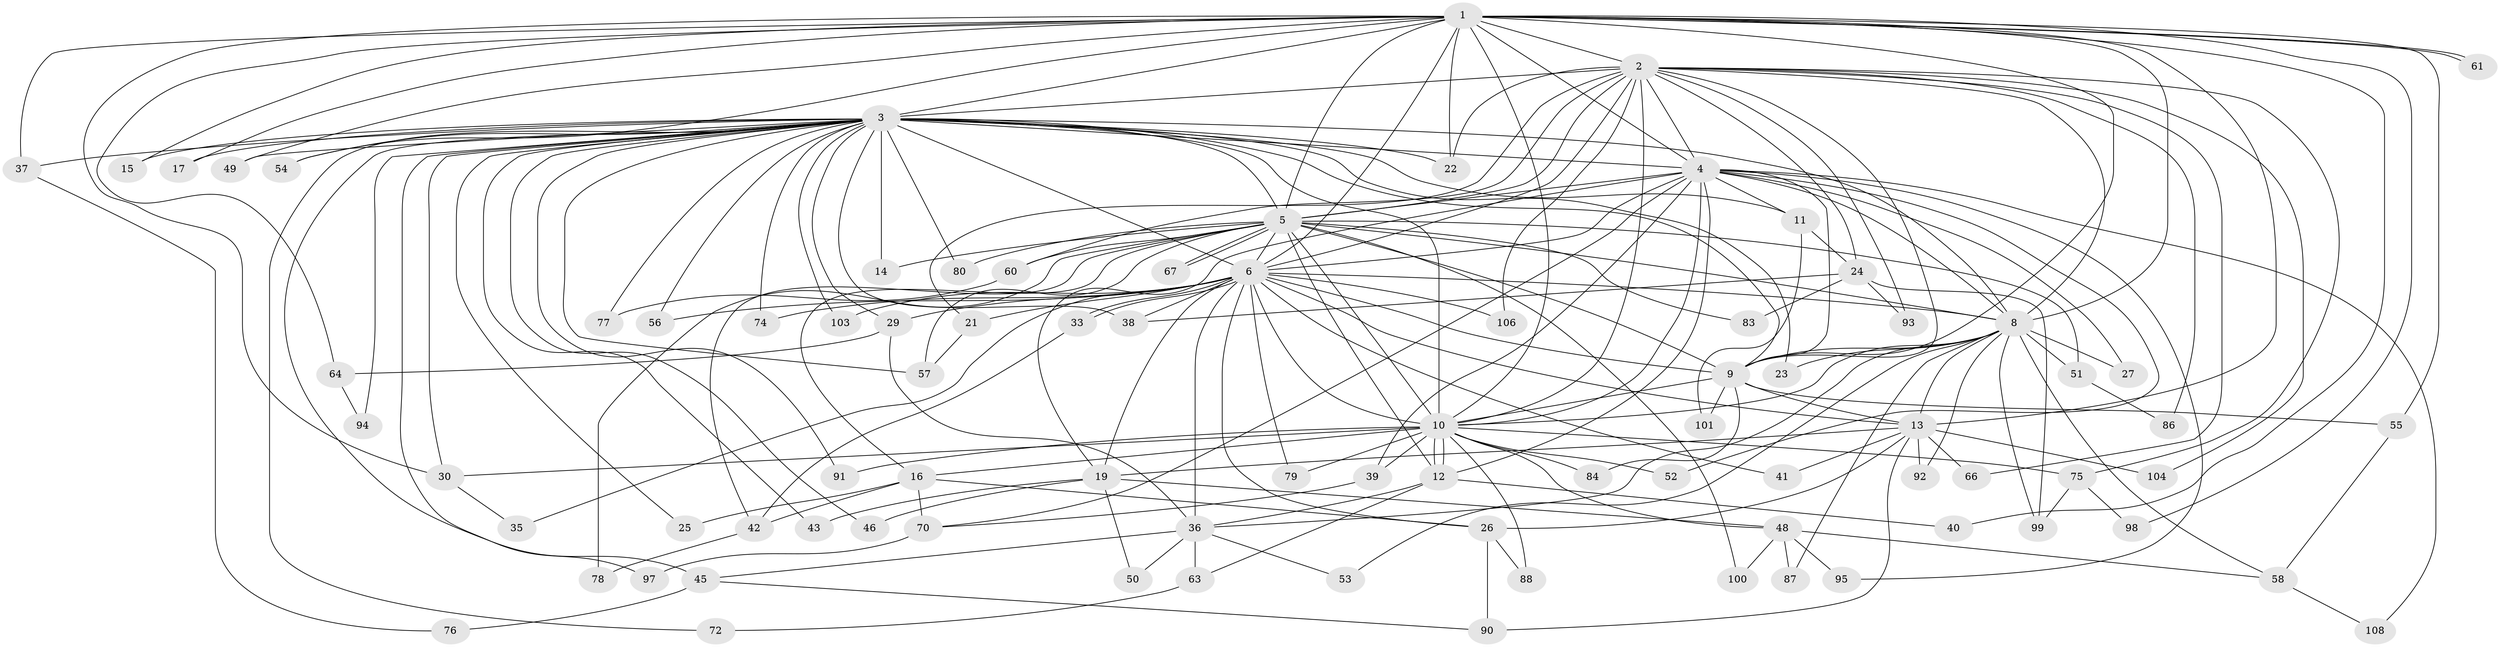 // original degree distribution, {25: 0.009174311926605505, 18: 0.01834862385321101, 24: 0.01834862385321101, 23: 0.01834862385321101, 20: 0.009174311926605505, 14: 0.009174311926605505, 21: 0.009174311926605505, 4: 0.08256880733944955, 7: 0.01834862385321101, 12: 0.009174311926605505, 2: 0.5504587155963303, 6: 0.027522935779816515, 3: 0.2018348623853211, 5: 0.01834862385321101}
// Generated by graph-tools (version 1.1) at 2025/41/03/06/25 10:41:44]
// undirected, 84 vertices, 203 edges
graph export_dot {
graph [start="1"]
  node [color=gray90,style=filled];
  1 [super="+18"];
  2 [super="+82"];
  3 [super="+7"];
  4 [super="+96"];
  5 [super="+20"];
  6 [super="+28"];
  8 [super="+31"];
  9 [super="+71"];
  10 [super="+34"];
  11;
  12 [super="+89"];
  13 [super="+107"];
  14;
  15;
  16;
  17;
  19 [super="+68"];
  21;
  22 [super="+32"];
  23;
  24 [super="+102"];
  25;
  26 [super="+62"];
  27;
  29 [super="+47"];
  30 [super="+65"];
  33;
  35;
  36 [super="+44"];
  37;
  38 [super="+73"];
  39;
  40;
  41;
  42 [super="+69"];
  43;
  45 [super="+59"];
  46;
  48;
  49;
  50;
  51;
  52;
  53;
  54;
  55 [super="+105"];
  56;
  57 [super="+85"];
  58;
  60;
  61;
  63;
  64;
  66;
  67;
  70 [super="+81"];
  72;
  74;
  75;
  76;
  77;
  78;
  79;
  80;
  83;
  84;
  86;
  87;
  88;
  90 [super="+109"];
  91;
  92;
  93;
  94;
  95;
  97;
  98;
  99;
  100;
  101;
  103;
  104;
  106;
  108;
  1 -- 2;
  1 -- 3 [weight=2];
  1 -- 4;
  1 -- 5;
  1 -- 6;
  1 -- 8 [weight=2];
  1 -- 9;
  1 -- 10;
  1 -- 13 [weight=2];
  1 -- 15;
  1 -- 17;
  1 -- 22;
  1 -- 37;
  1 -- 40;
  1 -- 49;
  1 -- 54;
  1 -- 55;
  1 -- 61;
  1 -- 61;
  1 -- 64;
  1 -- 98;
  1 -- 30;
  2 -- 3 [weight=2];
  2 -- 4;
  2 -- 5 [weight=2];
  2 -- 6;
  2 -- 8;
  2 -- 9;
  2 -- 10;
  2 -- 21;
  2 -- 24;
  2 -- 60;
  2 -- 66;
  2 -- 75;
  2 -- 86;
  2 -- 106;
  2 -- 104;
  2 -- 93;
  2 -- 22;
  3 -- 4 [weight=2];
  3 -- 5 [weight=2];
  3 -- 6 [weight=2];
  3 -- 8 [weight=3];
  3 -- 9 [weight=2];
  3 -- 10 [weight=3];
  3 -- 14;
  3 -- 17;
  3 -- 22;
  3 -- 23;
  3 -- 25;
  3 -- 29;
  3 -- 30;
  3 -- 45 [weight=2];
  3 -- 46;
  3 -- 49;
  3 -- 54;
  3 -- 56;
  3 -- 74;
  3 -- 77;
  3 -- 11;
  3 -- 72;
  3 -- 15;
  3 -- 80;
  3 -- 91;
  3 -- 94;
  3 -- 97;
  3 -- 37;
  3 -- 38;
  3 -- 103;
  3 -- 43;
  3 -- 57;
  4 -- 5;
  4 -- 6;
  4 -- 8;
  4 -- 9;
  4 -- 10;
  4 -- 11;
  4 -- 19;
  4 -- 27;
  4 -- 39;
  4 -- 52;
  4 -- 95;
  4 -- 108;
  4 -- 12;
  4 -- 70;
  5 -- 6;
  5 -- 8;
  5 -- 9 [weight=2];
  5 -- 10;
  5 -- 14;
  5 -- 16;
  5 -- 42;
  5 -- 51;
  5 -- 60;
  5 -- 67;
  5 -- 67;
  5 -- 78;
  5 -- 80;
  5 -- 83;
  5 -- 100;
  5 -- 12;
  5 -- 57;
  6 -- 8;
  6 -- 9;
  6 -- 10;
  6 -- 21;
  6 -- 33;
  6 -- 33;
  6 -- 38;
  6 -- 41;
  6 -- 56;
  6 -- 74;
  6 -- 79;
  6 -- 103;
  6 -- 106;
  6 -- 19;
  6 -- 29;
  6 -- 35;
  6 -- 13;
  6 -- 26;
  6 -- 36;
  8 -- 9;
  8 -- 10;
  8 -- 13;
  8 -- 23;
  8 -- 27;
  8 -- 36;
  8 -- 51;
  8 -- 53;
  8 -- 58;
  8 -- 87;
  8 -- 92;
  8 -- 99;
  9 -- 10;
  9 -- 55;
  9 -- 84;
  9 -- 101;
  9 -- 13;
  10 -- 12;
  10 -- 12;
  10 -- 16;
  10 -- 30;
  10 -- 39;
  10 -- 48;
  10 -- 75;
  10 -- 79;
  10 -- 84;
  10 -- 88;
  10 -- 91;
  10 -- 52;
  11 -- 24;
  11 -- 101;
  12 -- 36;
  12 -- 40;
  12 -- 63;
  13 -- 19;
  13 -- 26;
  13 -- 41;
  13 -- 66;
  13 -- 90;
  13 -- 92;
  13 -- 104;
  16 -- 25;
  16 -- 26;
  16 -- 42;
  16 -- 70;
  19 -- 43;
  19 -- 46;
  19 -- 48;
  19 -- 50;
  21 -- 57;
  24 -- 83;
  24 -- 93;
  24 -- 38;
  24 -- 99;
  26 -- 88;
  26 -- 90;
  29 -- 64;
  29 -- 36;
  30 -- 35;
  33 -- 42;
  36 -- 45;
  36 -- 53;
  36 -- 50;
  36 -- 63;
  37 -- 76;
  39 -- 70;
  42 -- 78;
  45 -- 76;
  45 -- 90;
  48 -- 58;
  48 -- 87;
  48 -- 95;
  48 -- 100;
  51 -- 86;
  55 -- 58;
  58 -- 108;
  60 -- 77;
  63 -- 72;
  64 -- 94;
  70 -- 97;
  75 -- 98;
  75 -- 99;
}
